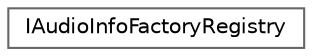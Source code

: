 digraph "Graphical Class Hierarchy"
{
 // INTERACTIVE_SVG=YES
 // LATEX_PDF_SIZE
  bgcolor="transparent";
  edge [fontname=Helvetica,fontsize=10,labelfontname=Helvetica,labelfontsize=10];
  node [fontname=Helvetica,fontsize=10,shape=box,height=0.2,width=0.4];
  rankdir="LR";
  Node0 [id="Node000000",label="IAudioInfoFactoryRegistry",height=0.2,width=0.4,color="grey40", fillcolor="white", style="filled",URL="$dc/d7f/structIAudioInfoFactoryRegistry.html",tooltip=" "];
}
